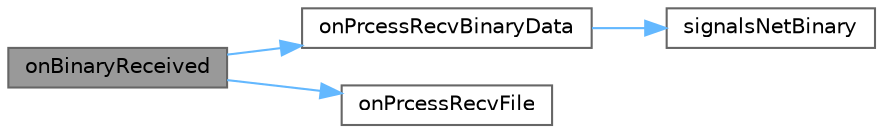 digraph "onBinaryReceived"
{
 // LATEX_PDF_SIZE
  bgcolor="transparent";
  edge [fontname=Helvetica,fontsize=10,labelfontname=Helvetica,labelfontsize=10];
  node [fontname=Helvetica,fontsize=10,shape=box,height=0.2,width=0.4];
  rankdir="LR";
  Node1 [id="Node000001",label="onBinaryReceived",height=0.2,width=0.4,color="gray40", fillcolor="grey60", style="filled", fontcolor="black",tooltip="处理二进制消息"];
  Node1 -> Node2 [id="edge1_Node000001_Node000002",color="steelblue1",style="solid",tooltip=" "];
  Node2 [id="Node000002",label="onPrcessRecvBinaryData",height=0.2,width=0.4,color="grey40", fillcolor="white", style="filled",URL="$class_c_web_socket_client.html#a816c87b64b3034b519b4d9b5d981e49e",tooltip="处理二进制数据接收"];
  Node2 -> Node3 [id="edge2_Node000002_Node000003",color="steelblue1",style="solid",tooltip=" "];
  Node3 [id="Node000003",label="signalsNetBinary",height=0.2,width=0.4,color="grey40", fillcolor="white", style="filled",URL="$class_c_web_socket_client.html#afb41c93b8bc86309597870de1de8e670",tooltip="处理网络二进制消息"];
  Node1 -> Node4 [id="edge3_Node000001_Node000004",color="steelblue1",style="solid",tooltip=" "];
  Node4 [id="Node000004",label="onPrcessRecvFile",height=0.2,width=0.4,color="grey40", fillcolor="white", style="filled",URL="$class_c_web_socket_client.html#a361e4338cded968ceb7a9643fc3b7d0c",tooltip="处理文件接收"];
}
